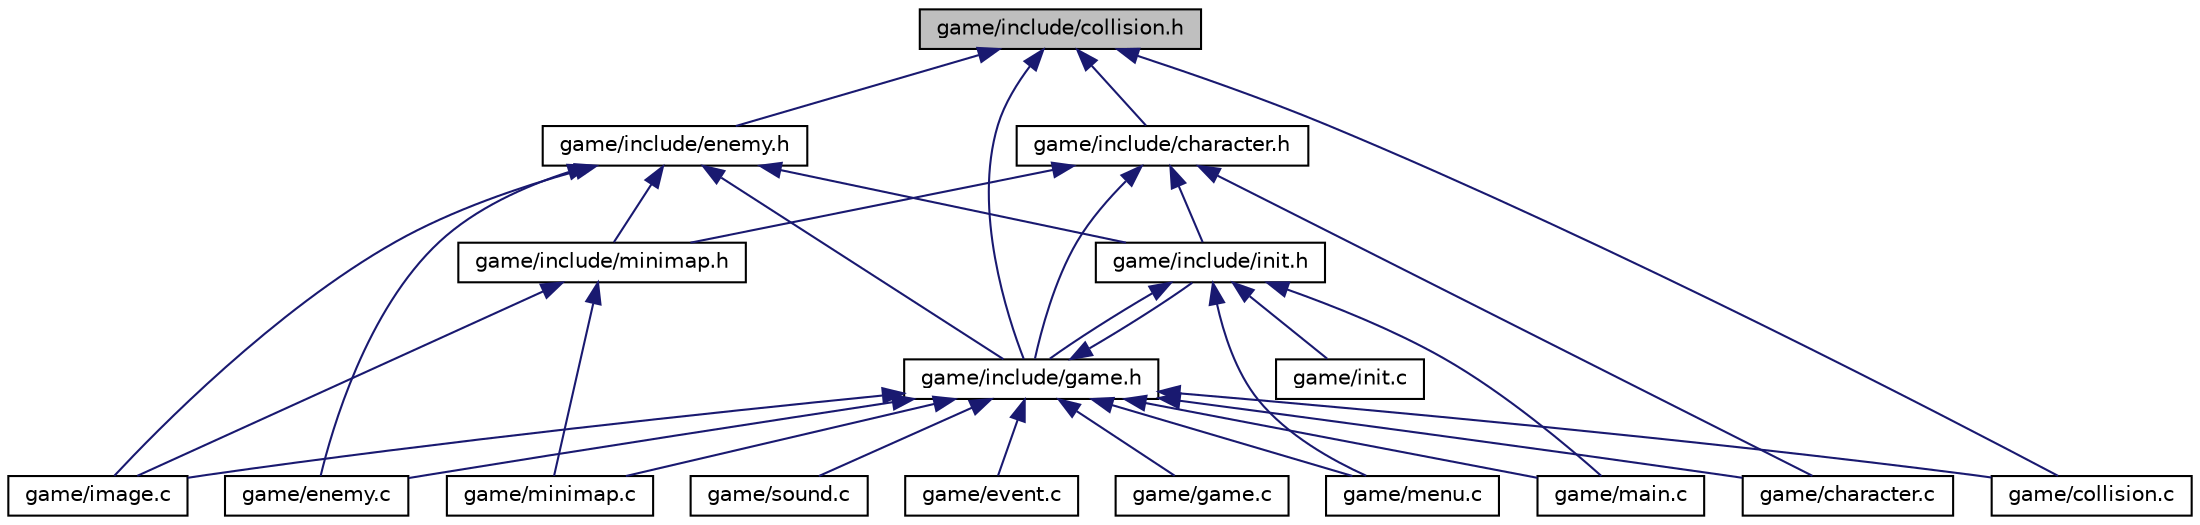 digraph "game/include/collision.h"
{
 // LATEX_PDF_SIZE
  edge [fontname="Helvetica",fontsize="10",labelfontname="Helvetica",labelfontsize="10"];
  node [fontname="Helvetica",fontsize="10",shape=record];
  Node1 [label="game/include/collision.h",height=0.2,width=0.4,color="black", fillcolor="grey75", style="filled", fontcolor="black",tooltip="Collision Structures."];
  Node1 -> Node2 [dir="back",color="midnightblue",fontsize="10",style="solid",fontname="Helvetica"];
  Node2 [label="game/include/enemy.h",height=0.2,width=0.4,color="black", fillcolor="white", style="filled",URL="$d7/dfd/enemy_8h.html",tooltip="Enemy Animation and Movement."];
  Node2 -> Node3 [dir="back",color="midnightblue",fontsize="10",style="solid",fontname="Helvetica"];
  Node3 [label="game/include/init.h",height=0.2,width=0.4,color="black", fillcolor="white", style="filled",URL="$d8/dc0/init_8h.html",tooltip="Initializing Initial Values."];
  Node3 -> Node4 [dir="back",color="midnightblue",fontsize="10",style="solid",fontname="Helvetica"];
  Node4 [label="game/include/game.h",height=0.2,width=0.4,color="black", fillcolor="white", style="filled",URL="$d2/dd5/game_8h.html",tooltip="Game Management."];
  Node4 -> Node3 [dir="back",color="midnightblue",fontsize="10",style="solid",fontname="Helvetica"];
  Node4 -> Node5 [dir="back",color="midnightblue",fontsize="10",style="solid",fontname="Helvetica"];
  Node5 [label="game/character.c",height=0.2,width=0.4,color="black", fillcolor="white", style="filled",URL="$db/d5b/character_8c.html",tooltip="Character Movement and Animation."];
  Node4 -> Node6 [dir="back",color="midnightblue",fontsize="10",style="solid",fontname="Helvetica"];
  Node6 [label="game/collision.c",height=0.2,width=0.4,color="black", fillcolor="white", style="filled",URL="$db/dfa/collision_8c.html",tooltip="Collision Perfect Pixel."];
  Node4 -> Node7 [dir="back",color="midnightblue",fontsize="10",style="solid",fontname="Helvetica"];
  Node7 [label="game/enemy.c",height=0.2,width=0.4,color="black", fillcolor="white", style="filled",URL="$da/d9a/enemy_8c.html",tooltip="Enemy Animation and Movement."];
  Node4 -> Node8 [dir="back",color="midnightblue",fontsize="10",style="solid",fontname="Helvetica"];
  Node8 [label="game/event.c",height=0.2,width=0.4,color="black", fillcolor="white", style="filled",URL="$d0/deb/event_8c.html",tooltip="Handling game events."];
  Node4 -> Node9 [dir="back",color="midnightblue",fontsize="10",style="solid",fontname="Helvetica"];
  Node9 [label="game/game.c",height=0.2,width=0.4,color="black", fillcolor="white", style="filled",URL="$d1/dcb/game_8c.html",tooltip="Game Management."];
  Node4 -> Node10 [dir="back",color="midnightblue",fontsize="10",style="solid",fontname="Helvetica"];
  Node10 [label="game/image.c",height=0.2,width=0.4,color="black", fillcolor="white", style="filled",URL="$d3/d10/image_8c.html",tooltip="Image Functions."];
  Node4 -> Node11 [dir="back",color="midnightblue",fontsize="10",style="solid",fontname="Helvetica"];
  Node11 [label="game/main.c",height=0.2,width=0.4,color="black", fillcolor="white", style="filled",URL="$d5/dea/game_2main_8c.html",tooltip="Main File Project."];
  Node4 -> Node12 [dir="back",color="midnightblue",fontsize="10",style="solid",fontname="Helvetica"];
  Node12 [label="game/menu.c",height=0.2,width=0.4,color="black", fillcolor="white", style="filled",URL="$d2/d0a/menu_8c.html",tooltip="Menu Functions."];
  Node4 -> Node13 [dir="back",color="midnightblue",fontsize="10",style="solid",fontname="Helvetica"];
  Node13 [label="game/minimap.c",height=0.2,width=0.4,color="black", fillcolor="white", style="filled",URL="$d0/da5/minimap_8c.html",tooltip="Minimap Functions."];
  Node4 -> Node14 [dir="back",color="midnightblue",fontsize="10",style="solid",fontname="Helvetica"];
  Node14 [label="game/sound.c",height=0.2,width=0.4,color="black", fillcolor="white", style="filled",URL="$d9/d72/sound_8c.html",tooltip="Sound Functions."];
  Node3 -> Node15 [dir="back",color="midnightblue",fontsize="10",style="solid",fontname="Helvetica"];
  Node15 [label="game/init.c",height=0.2,width=0.4,color="black", fillcolor="white", style="filled",URL="$d8/d60/init_8c.html",tooltip="Initializing Initial Values."];
  Node3 -> Node11 [dir="back",color="midnightblue",fontsize="10",style="solid",fontname="Helvetica"];
  Node3 -> Node12 [dir="back",color="midnightblue",fontsize="10",style="solid",fontname="Helvetica"];
  Node2 -> Node4 [dir="back",color="midnightblue",fontsize="10",style="solid",fontname="Helvetica"];
  Node2 -> Node7 [dir="back",color="midnightblue",fontsize="10",style="solid",fontname="Helvetica"];
  Node2 -> Node10 [dir="back",color="midnightblue",fontsize="10",style="solid",fontname="Helvetica"];
  Node2 -> Node16 [dir="back",color="midnightblue",fontsize="10",style="solid",fontname="Helvetica"];
  Node16 [label="game/include/minimap.h",height=0.2,width=0.4,color="black", fillcolor="white", style="filled",URL="$df/d43/minimap_8h.html",tooltip="Minimap Functions."];
  Node16 -> Node10 [dir="back",color="midnightblue",fontsize="10",style="solid",fontname="Helvetica"];
  Node16 -> Node13 [dir="back",color="midnightblue",fontsize="10",style="solid",fontname="Helvetica"];
  Node1 -> Node17 [dir="back",color="midnightblue",fontsize="10",style="solid",fontname="Helvetica"];
  Node17 [label="game/include/character.h",height=0.2,width=0.4,color="black", fillcolor="white", style="filled",URL="$dc/d26/character_8h.html",tooltip="Character Movement and Animation."];
  Node17 -> Node3 [dir="back",color="midnightblue",fontsize="10",style="solid",fontname="Helvetica"];
  Node17 -> Node4 [dir="back",color="midnightblue",fontsize="10",style="solid",fontname="Helvetica"];
  Node17 -> Node5 [dir="back",color="midnightblue",fontsize="10",style="solid",fontname="Helvetica"];
  Node17 -> Node16 [dir="back",color="midnightblue",fontsize="10",style="solid",fontname="Helvetica"];
  Node1 -> Node4 [dir="back",color="midnightblue",fontsize="10",style="solid",fontname="Helvetica"];
  Node1 -> Node6 [dir="back",color="midnightblue",fontsize="10",style="solid",fontname="Helvetica"];
}
